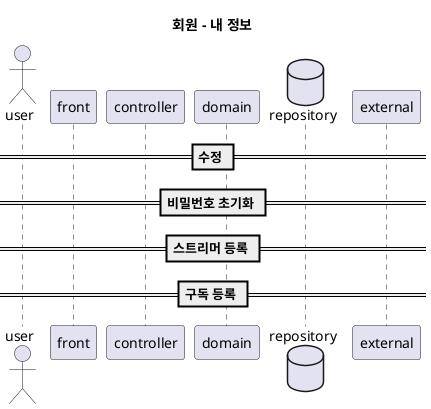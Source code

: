 @startuml

title <b> 회원 - 내 정보 </b>

actor user
participant front
participant controller
participant domain
database repository
participant external

== 수정 ==

== 비밀번호 초기화 ==

== 스트리머 등록 ==

== 구독 등록 ==

@enduml
